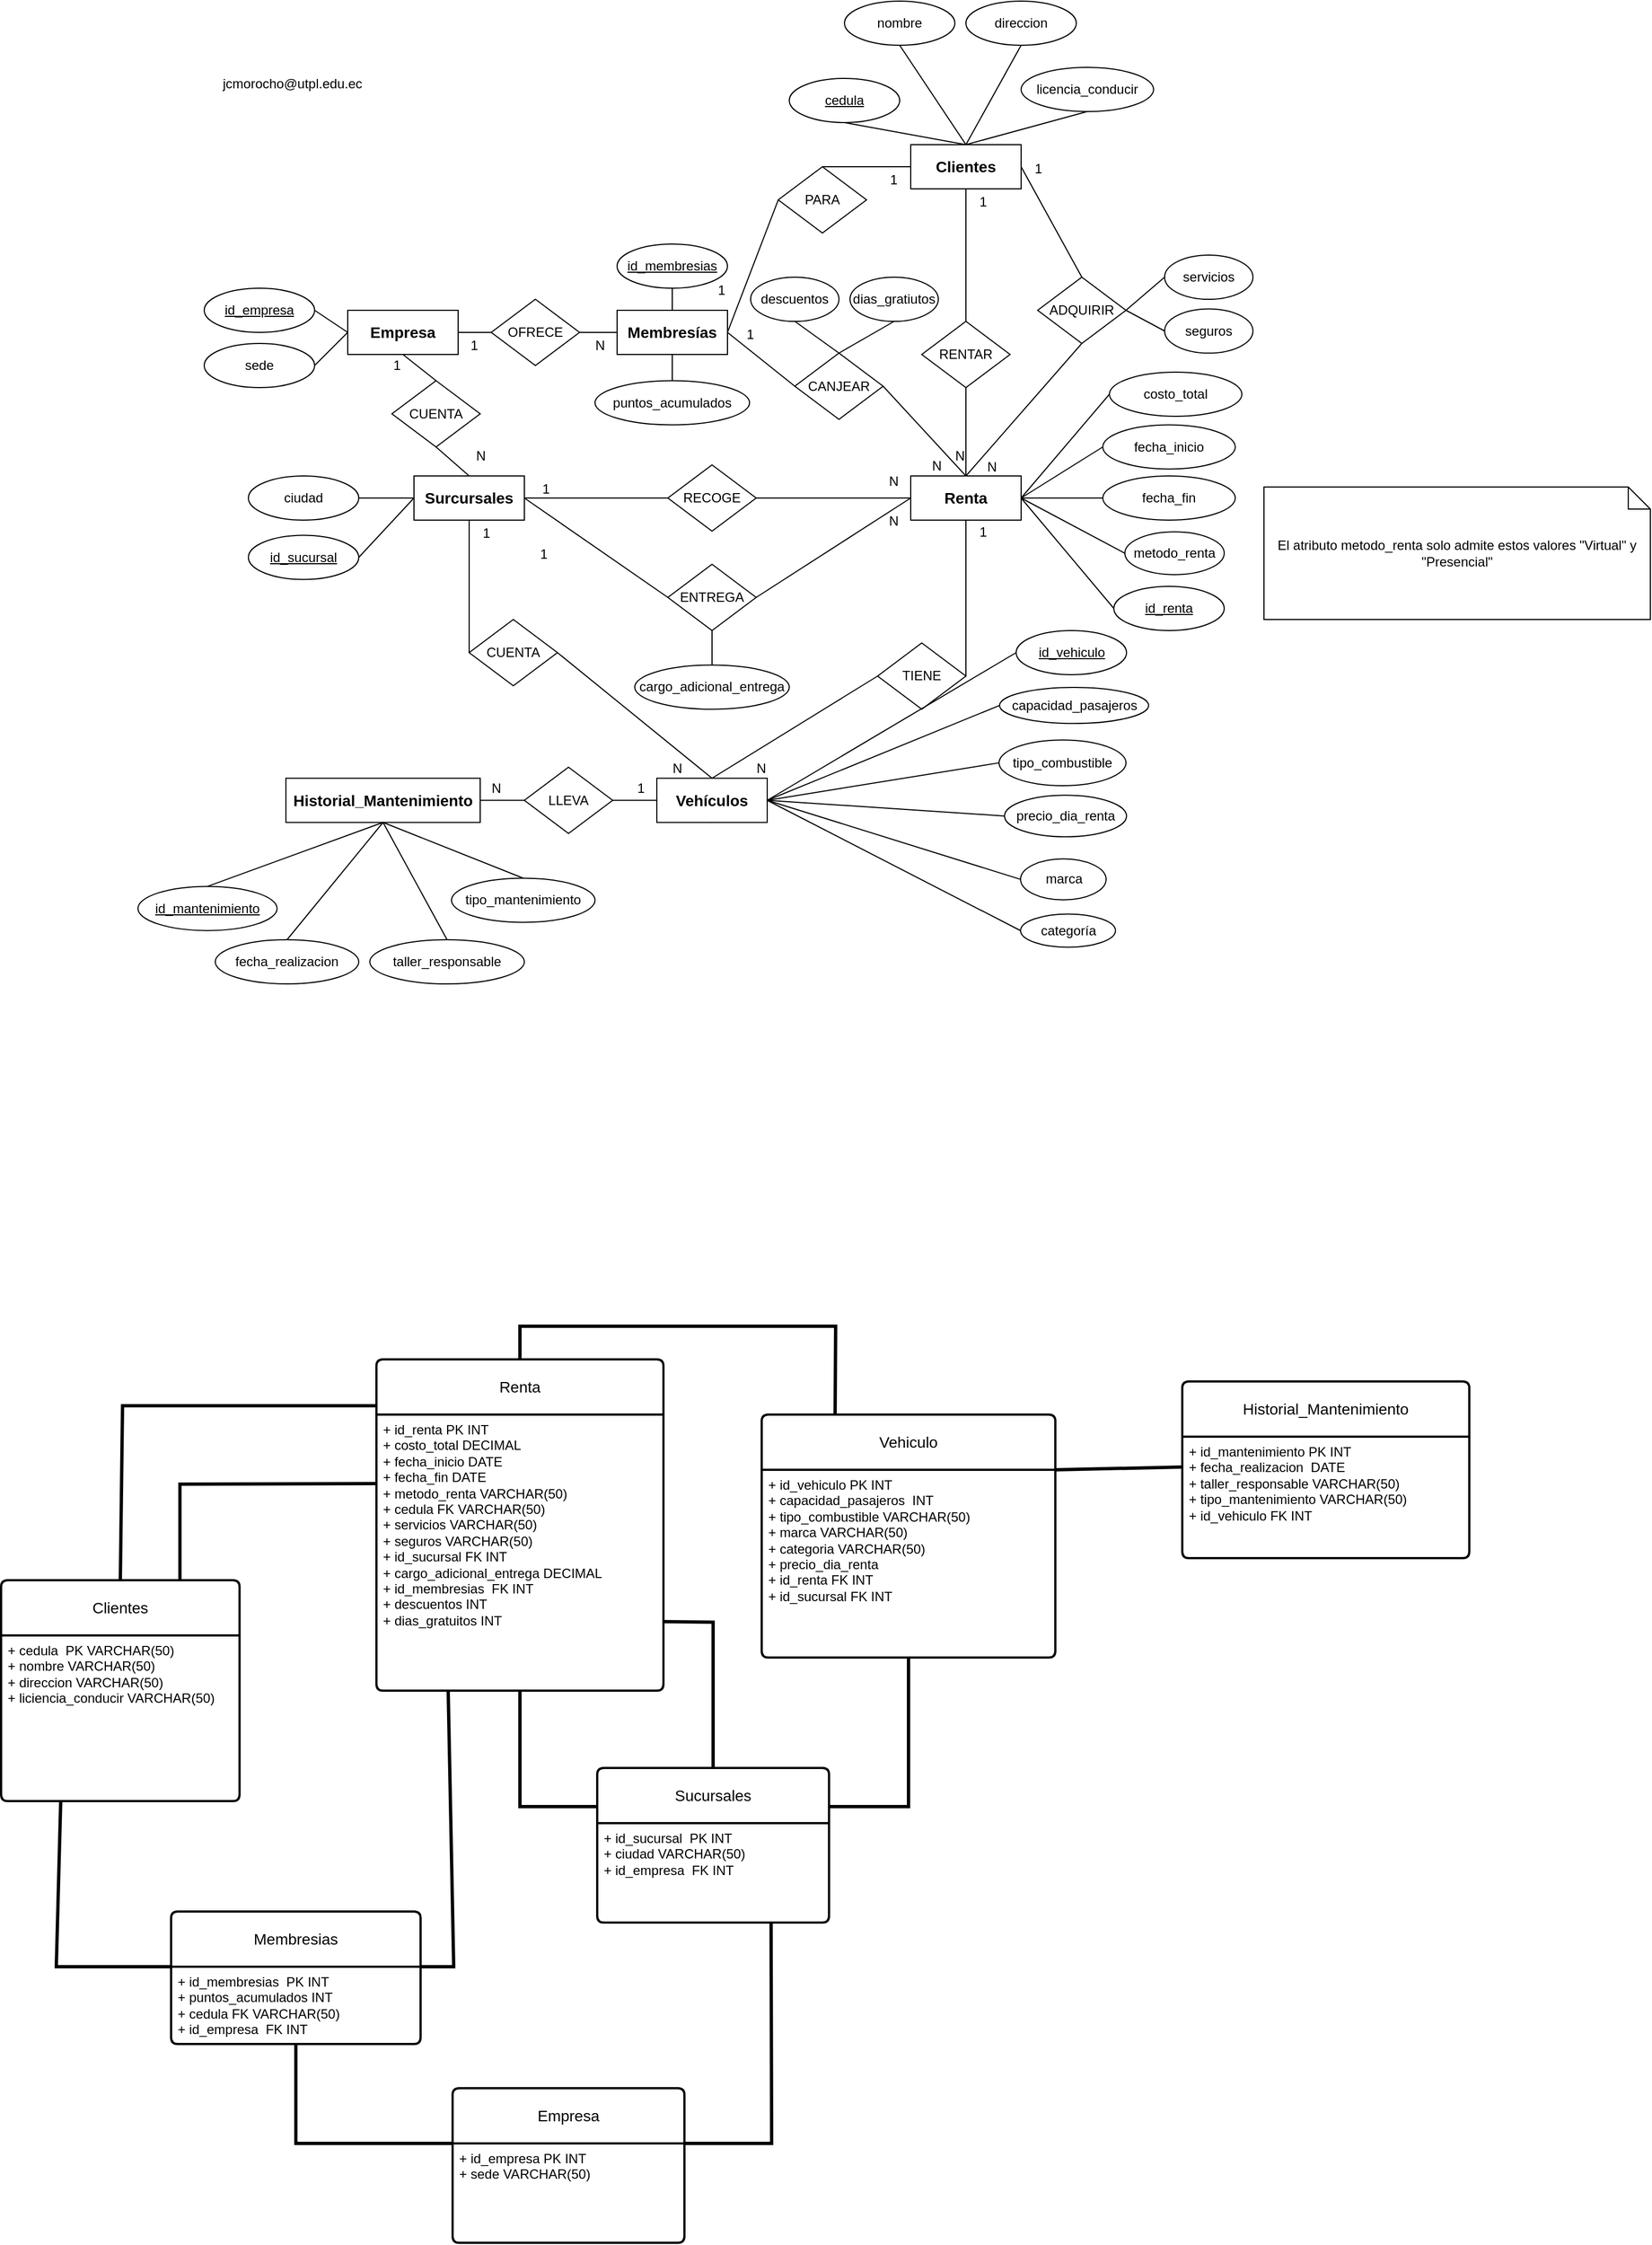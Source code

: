 <mxfile version="26.2.12">
  <diagram name="Página-1" id="6qUg1oYqnROrhwcaI_9E">
    <mxGraphModel dx="2567" dy="2106" grid="1" gridSize="10" guides="1" tooltips="1" connect="1" arrows="1" fold="1" page="1" pageScale="1" pageWidth="827" pageHeight="1169" math="0" shadow="0">
      <root>
        <mxCell id="0" />
        <mxCell id="1" parent="0" />
        <mxCell id="Achjpn-_XmZuxDq3fCtZ-28" value="CUENTA" style="shape=rhombus;perimeter=rhombusPerimeter;whiteSpace=wrap;html=1;align=center;" parent="1" vertex="1">
          <mxGeometry x="-330" y="-746.25" width="80" height="60" as="geometry" />
        </mxCell>
        <mxCell id="Achjpn-_XmZuxDq3fCtZ-31" value="" style="endArrow=none;html=1;rounded=0;exitX=0.5;exitY=1;exitDx=0;exitDy=0;entryX=0.5;entryY=0;entryDx=0;entryDy=0;" parent="1" source="Achjpn-_XmZuxDq3fCtZ-28" target="hm5V5F6ZDs41xRnVWTLm-10" edge="1">
          <mxGeometry relative="1" as="geometry">
            <mxPoint x="-40" y="-710" as="sourcePoint" />
            <mxPoint x="-203.5" y="-640" as="targetPoint" />
          </mxGeometry>
        </mxCell>
        <mxCell id="Achjpn-_XmZuxDq3fCtZ-32" value="N" style="resizable=0;html=1;whiteSpace=wrap;align=right;verticalAlign=bottom;" parent="Achjpn-_XmZuxDq3fCtZ-31" connectable="0" vertex="1">
          <mxGeometry x="1" relative="1" as="geometry">
            <mxPoint x="16" y="-10" as="offset" />
          </mxGeometry>
        </mxCell>
        <mxCell id="Achjpn-_XmZuxDq3fCtZ-124" value="" style="endArrow=none;html=1;rounded=0;exitX=1;exitY=0.5;exitDx=0;exitDy=0;entryX=0;entryY=0.5;entryDx=0;entryDy=0;" parent="1" source="hm5V5F6ZDs41xRnVWTLm-8" target="hm5V5F6ZDs41xRnVWTLm-10" edge="1">
          <mxGeometry relative="1" as="geometry">
            <mxPoint x="-360" y="-660" as="sourcePoint" />
            <mxPoint x="-303.5" y="-640" as="targetPoint" />
          </mxGeometry>
        </mxCell>
        <mxCell id="Achjpn-_XmZuxDq3fCtZ-143" value="CUENTA" style="shape=rhombus;perimeter=rhombusPerimeter;whiteSpace=wrap;html=1;align=center;" parent="1" vertex="1">
          <mxGeometry x="-260" y="-530" width="80" height="60" as="geometry" />
        </mxCell>
        <mxCell id="Achjpn-_XmZuxDq3fCtZ-146" value="" style="endArrow=none;html=1;rounded=0;entryX=0.5;entryY=1;entryDx=0;entryDy=0;exitX=0;exitY=0.5;exitDx=0;exitDy=0;" parent="1" source="Achjpn-_XmZuxDq3fCtZ-143" target="hm5V5F6ZDs41xRnVWTLm-10" edge="1">
          <mxGeometry relative="1" as="geometry">
            <mxPoint x="-220" y="-570" as="sourcePoint" />
            <mxPoint x="-253.5" y="-620" as="targetPoint" />
          </mxGeometry>
        </mxCell>
        <mxCell id="Achjpn-_XmZuxDq3fCtZ-147" value="1" style="resizable=0;html=1;whiteSpace=wrap;align=right;verticalAlign=bottom;" parent="Achjpn-_XmZuxDq3fCtZ-146" connectable="0" vertex="1">
          <mxGeometry x="1" relative="1" as="geometry">
            <mxPoint x="20" y="20" as="offset" />
          </mxGeometry>
        </mxCell>
        <mxCell id="hm5V5F6ZDs41xRnVWTLm-3" value="&lt;div style=&quot;text-align: left;&quot;&gt;direccion&lt;/div&gt;" style="ellipse;whiteSpace=wrap;html=1;align=center;" parent="1" vertex="1">
          <mxGeometry x="190" y="-1090" width="100" height="40" as="geometry" />
        </mxCell>
        <mxCell id="hm5V5F6ZDs41xRnVWTLm-4" value="&lt;font style=&quot;font-size: 14px;&quot;&gt;&lt;b&gt;Clientes&lt;/b&gt;&lt;/font&gt;" style="whiteSpace=wrap;html=1;align=center;" parent="1" vertex="1">
          <mxGeometry x="140" y="-960" width="100" height="40" as="geometry" />
        </mxCell>
        <mxCell id="hm5V5F6ZDs41xRnVWTLm-5" value="&lt;div style=&quot;text-align: left;&quot;&gt;licencia_conducir&lt;/div&gt;" style="ellipse;whiteSpace=wrap;html=1;align=center;" parent="1" vertex="1">
          <mxGeometry x="240" y="-1030" width="120" height="40" as="geometry" />
        </mxCell>
        <mxCell id="hm5V5F6ZDs41xRnVWTLm-7" value="&lt;div style=&quot;text-align: left;&quot;&gt;nombre&lt;/div&gt;" style="ellipse;whiteSpace=wrap;html=1;align=center;" parent="1" vertex="1">
          <mxGeometry x="80" y="-1090" width="100" height="40" as="geometry" />
        </mxCell>
        <mxCell id="hm5V5F6ZDs41xRnVWTLm-8" value="&lt;div style=&quot;text-align: left;&quot;&gt;ciudad&lt;/div&gt;" style="ellipse;whiteSpace=wrap;html=1;align=center;" parent="1" vertex="1">
          <mxGeometry x="-460" y="-660" width="100" height="40" as="geometry" />
        </mxCell>
        <mxCell id="hm5V5F6ZDs41xRnVWTLm-10" value="&lt;span style=&quot;font-size: 14px;&quot;&gt;&lt;b&gt;Surcursales&lt;/b&gt;&lt;/span&gt;" style="whiteSpace=wrap;html=1;align=center;" parent="1" vertex="1">
          <mxGeometry x="-310" y="-660" width="100" height="40" as="geometry" />
        </mxCell>
        <mxCell id="hm5V5F6ZDs41xRnVWTLm-11" value="" style="endArrow=none;html=1;rounded=0;entryX=0.5;entryY=0;entryDx=0;entryDy=0;exitX=0.5;exitY=1;exitDx=0;exitDy=0;" parent="1" source="hm5V5F6ZDs41xRnVWTLm-7" target="hm5V5F6ZDs41xRnVWTLm-4" edge="1">
          <mxGeometry relative="1" as="geometry">
            <mxPoint x="110" y="-928.75" as="sourcePoint" />
            <mxPoint x="180" y="-848.75" as="targetPoint" />
          </mxGeometry>
        </mxCell>
        <mxCell id="hm5V5F6ZDs41xRnVWTLm-12" value="cedula" style="ellipse;whiteSpace=wrap;html=1;align=center;fontStyle=4;" parent="1" vertex="1">
          <mxGeometry x="30" y="-1020" width="100" height="40" as="geometry" />
        </mxCell>
        <mxCell id="hm5V5F6ZDs41xRnVWTLm-13" value="" style="endArrow=none;html=1;rounded=0;entryX=0.5;entryY=0;entryDx=0;entryDy=0;exitX=0.5;exitY=1;exitDx=0;exitDy=0;" parent="1" source="hm5V5F6ZDs41xRnVWTLm-3" target="hm5V5F6ZDs41xRnVWTLm-4" edge="1">
          <mxGeometry relative="1" as="geometry">
            <mxPoint x="260" y="-900" as="sourcePoint" />
            <mxPoint x="230" y="-820" as="targetPoint" />
          </mxGeometry>
        </mxCell>
        <mxCell id="hm5V5F6ZDs41xRnVWTLm-14" value="" style="endArrow=none;html=1;rounded=0;exitX=0.5;exitY=1;exitDx=0;exitDy=0;entryX=0.5;entryY=0;entryDx=0;entryDy=0;" parent="1" source="hm5V5F6ZDs41xRnVWTLm-5" target="hm5V5F6ZDs41xRnVWTLm-4" edge="1">
          <mxGeometry relative="1" as="geometry">
            <mxPoint x="260" y="-840" as="sourcePoint" />
            <mxPoint x="220" y="-830" as="targetPoint" />
          </mxGeometry>
        </mxCell>
        <mxCell id="hm5V5F6ZDs41xRnVWTLm-15" value="" style="endArrow=none;html=1;rounded=0;exitX=0.5;exitY=1;exitDx=0;exitDy=0;entryX=0.5;entryY=0;entryDx=0;entryDy=0;" parent="1" source="hm5V5F6ZDs41xRnVWTLm-12" target="hm5V5F6ZDs41xRnVWTLm-4" edge="1">
          <mxGeometry relative="1" as="geometry">
            <mxPoint x="240" y="-910" as="sourcePoint" />
            <mxPoint x="210" y="-940" as="targetPoint" />
          </mxGeometry>
        </mxCell>
        <mxCell id="hm5V5F6ZDs41xRnVWTLm-16" value="OFRECE" style="shape=rhombus;perimeter=rhombusPerimeter;whiteSpace=wrap;html=1;align=center;" parent="1" vertex="1">
          <mxGeometry x="-240" y="-820" width="80" height="60" as="geometry" />
        </mxCell>
        <mxCell id="hm5V5F6ZDs41xRnVWTLm-24" value="&lt;span style=&quot;font-size: 14px;&quot;&gt;&lt;b&gt;Historial_Mantenimiento&lt;/b&gt;&lt;/span&gt;" style="whiteSpace=wrap;html=1;align=center;" parent="1" vertex="1">
          <mxGeometry x="-426" y="-386.25" width="176" height="40" as="geometry" />
        </mxCell>
        <mxCell id="hm5V5F6ZDs41xRnVWTLm-25" value="&lt;div style=&quot;text-align: left;&quot;&gt;fecha_realizacion&lt;/div&gt;" style="ellipse;whiteSpace=wrap;html=1;align=center;" parent="1" vertex="1">
          <mxGeometry x="-490" y="-240" width="130" height="40" as="geometry" />
        </mxCell>
        <mxCell id="hm5V5F6ZDs41xRnVWTLm-26" value="&lt;div style=&quot;text-align: left;&quot;&gt;tipo_mantenimiento&lt;/div&gt;" style="ellipse;whiteSpace=wrap;html=1;align=center;" parent="1" vertex="1">
          <mxGeometry x="-276" y="-295.75" width="130" height="40" as="geometry" />
        </mxCell>
        <mxCell id="hm5V5F6ZDs41xRnVWTLm-27" value="&lt;div style=&quot;text-align: left;&quot;&gt;taller_responsable&lt;/div&gt;" style="ellipse;whiteSpace=wrap;html=1;align=center;" parent="1" vertex="1">
          <mxGeometry x="-350" y="-240" width="140" height="40" as="geometry" />
        </mxCell>
        <mxCell id="hm5V5F6ZDs41xRnVWTLm-28" value="" style="endArrow=none;html=1;rounded=0;exitX=0.5;exitY=0;exitDx=0;exitDy=0;entryX=0.5;entryY=1;entryDx=0;entryDy=0;" parent="1" source="hm5V5F6ZDs41xRnVWTLm-27" target="hm5V5F6ZDs41xRnVWTLm-24" edge="1">
          <mxGeometry relative="1" as="geometry">
            <mxPoint x="-15.5" y="-620" as="sourcePoint" />
            <mxPoint x="38" y="-570" as="targetPoint" />
          </mxGeometry>
        </mxCell>
        <mxCell id="hm5V5F6ZDs41xRnVWTLm-29" value="" style="endArrow=none;html=1;rounded=0;exitX=0.5;exitY=0;exitDx=0;exitDy=0;entryX=0.5;entryY=1;entryDx=0;entryDy=0;" parent="1" source="hm5V5F6ZDs41xRnVWTLm-26" target="hm5V5F6ZDs41xRnVWTLm-24" edge="1">
          <mxGeometry relative="1" as="geometry">
            <mxPoint x="-262" y="-110" as="sourcePoint" />
            <mxPoint x="-322" y="-190" as="targetPoint" />
          </mxGeometry>
        </mxCell>
        <mxCell id="hm5V5F6ZDs41xRnVWTLm-30" value="" style="endArrow=none;html=1;rounded=0;exitX=0.5;exitY=0;exitDx=0;exitDy=0;entryX=0.5;entryY=1;entryDx=0;entryDy=0;" parent="1" source="hm5V5F6ZDs41xRnVWTLm-25" target="hm5V5F6ZDs41xRnVWTLm-24" edge="1">
          <mxGeometry relative="1" as="geometry">
            <mxPoint x="-342" y="-120" as="sourcePoint" />
            <mxPoint x="-322" y="-190" as="targetPoint" />
          </mxGeometry>
        </mxCell>
        <mxCell id="hm5V5F6ZDs41xRnVWTLm-32" value="&lt;span style=&quot;font-size: 14px;&quot;&gt;&lt;b&gt;Renta&lt;/b&gt;&lt;/span&gt;" style="whiteSpace=wrap;html=1;align=center;" parent="1" vertex="1">
          <mxGeometry x="140" y="-660" width="100" height="40" as="geometry" />
        </mxCell>
        <mxCell id="hm5V5F6ZDs41xRnVWTLm-33" value="LLEVA" style="shape=rhombus;perimeter=rhombusPerimeter;whiteSpace=wrap;html=1;align=center;" parent="1" vertex="1">
          <mxGeometry x="-210" y="-396.25" width="80" height="60" as="geometry" />
        </mxCell>
        <mxCell id="hm5V5F6ZDs41xRnVWTLm-34" value="" style="endArrow=none;html=1;rounded=0;exitX=1;exitY=0.5;exitDx=0;exitDy=0;entryX=0.5;entryY=0;entryDx=0;entryDy=0;" parent="1" source="Achjpn-_XmZuxDq3fCtZ-143" target="hm5V5F6ZDs41xRnVWTLm-23" edge="1">
          <mxGeometry relative="1" as="geometry">
            <mxPoint x="-176" y="-710" as="sourcePoint" />
            <mxPoint x="-193.5" y="-630" as="targetPoint" />
          </mxGeometry>
        </mxCell>
        <mxCell id="hm5V5F6ZDs41xRnVWTLm-35" value="N" style="resizable=0;html=1;whiteSpace=wrap;align=right;verticalAlign=bottom;" parent="hm5V5F6ZDs41xRnVWTLm-34" connectable="0" vertex="1">
          <mxGeometry x="1" relative="1" as="geometry">
            <mxPoint x="-26" as="offset" />
          </mxGeometry>
        </mxCell>
        <mxCell id="hm5V5F6ZDs41xRnVWTLm-36" value="&lt;div style=&quot;text-align: left;&quot;&gt;categoría&lt;/div&gt;" style="ellipse;whiteSpace=wrap;html=1;align=center;" parent="1" vertex="1">
          <mxGeometry x="239.5" y="-263.25" width="86" height="30" as="geometry" />
        </mxCell>
        <mxCell id="hm5V5F6ZDs41xRnVWTLm-37" value="" style="endArrow=none;html=1;rounded=0;exitX=0;exitY=0.5;exitDx=0;exitDy=0;entryX=1;entryY=0.5;entryDx=0;entryDy=0;" parent="1" source="hm5V5F6ZDs41xRnVWTLm-36" target="hm5V5F6ZDs41xRnVWTLm-23" edge="1">
          <mxGeometry relative="1" as="geometry">
            <mxPoint x="-350" y="-630" as="sourcePoint" />
            <mxPoint x="-260" y="-450" as="targetPoint" />
          </mxGeometry>
        </mxCell>
        <mxCell id="hm5V5F6ZDs41xRnVWTLm-38" value="&lt;div style=&quot;text-align: left;&quot;&gt;marca&lt;/div&gt;" style="ellipse;whiteSpace=wrap;html=1;align=center;" parent="1" vertex="1">
          <mxGeometry x="239.5" y="-313.25" width="77.5" height="37.12" as="geometry" />
        </mxCell>
        <mxCell id="hm5V5F6ZDs41xRnVWTLm-40" value="" style="endArrow=none;html=1;rounded=0;exitX=0;exitY=0.5;exitDx=0;exitDy=0;entryX=0.5;entryY=1;entryDx=0;entryDy=0;" parent="1" source="hm5V5F6ZDs41xRnVWTLm-23" target="hm5V5F6ZDs41xRnVWTLm-23" edge="1">
          <mxGeometry relative="1" as="geometry">
            <mxPoint x="-350" y="-520" as="sourcePoint" />
            <mxPoint x="-260" y="-450" as="targetPoint" />
          </mxGeometry>
        </mxCell>
        <mxCell id="hm5V5F6ZDs41xRnVWTLm-42" value="" style="endArrow=none;html=1;rounded=0;exitX=0;exitY=0.5;exitDx=0;exitDy=0;entryX=1;entryY=0.5;entryDx=0;entryDy=0;" parent="1" source="hm5V5F6ZDs41xRnVWTLm-43" target="hm5V5F6ZDs41xRnVWTLm-23" edge="1">
          <mxGeometry relative="1" as="geometry">
            <mxPoint x="149.5" y="-391.6" as="sourcePoint" />
            <mxPoint x="220" y="-357.62" as="targetPoint" />
          </mxGeometry>
        </mxCell>
        <mxCell id="hm5V5F6ZDs41xRnVWTLm-43" value="&lt;div style=&quot;text-align: left;&quot;&gt;capacidad_pasajeros&lt;/div&gt;" style="ellipse;whiteSpace=wrap;html=1;align=center;" parent="1" vertex="1">
          <mxGeometry x="220.5" y="-468.49" width="135" height="32.62" as="geometry" />
        </mxCell>
        <mxCell id="hm5V5F6ZDs41xRnVWTLm-45" value="&lt;div style=&quot;text-align: left;&quot;&gt;tipo_combustible&lt;/div&gt;" style="ellipse;whiteSpace=wrap;html=1;align=center;" parent="1" vertex="1">
          <mxGeometry x="220.0" y="-420.87" width="115" height="41.37" as="geometry" />
        </mxCell>
        <mxCell id="hm5V5F6ZDs41xRnVWTLm-46" value="&lt;div style=&quot;text-align: left;&quot;&gt;precio_dia_renta&lt;/div&gt;" style="ellipse;whiteSpace=wrap;html=1;align=center;" parent="1" vertex="1">
          <mxGeometry x="225" y="-370.87" width="110.5" height="37.62" as="geometry" />
        </mxCell>
        <mxCell id="hm5V5F6ZDs41xRnVWTLm-49" value="" style="endArrow=none;html=1;rounded=0;exitX=0;exitY=0.5;exitDx=0;exitDy=0;entryX=1;entryY=0.5;entryDx=0;entryDy=0;" parent="1" source="hm5V5F6ZDs41xRnVWTLm-45" target="hm5V5F6ZDs41xRnVWTLm-23" edge="1">
          <mxGeometry relative="1" as="geometry">
            <mxPoint x="199.5" y="-364.12" as="sourcePoint" />
            <mxPoint x="220" y="-357.62" as="targetPoint" />
          </mxGeometry>
        </mxCell>
        <mxCell id="hm5V5F6ZDs41xRnVWTLm-50" value="" style="endArrow=none;html=1;rounded=0;exitX=0;exitY=0.5;exitDx=0;exitDy=0;entryX=1;entryY=0.5;entryDx=0;entryDy=0;" parent="1" source="hm5V5F6ZDs41xRnVWTLm-46" target="hm5V5F6ZDs41xRnVWTLm-23" edge="1">
          <mxGeometry relative="1" as="geometry">
            <mxPoint x="199.5" y="-303.12" as="sourcePoint" />
            <mxPoint x="220" y="-357.62" as="targetPoint" />
          </mxGeometry>
        </mxCell>
        <mxCell id="hm5V5F6ZDs41xRnVWTLm-56" value="&lt;div style=&quot;text-align: left;&quot;&gt;seguros&lt;/div&gt;" style="ellipse;whiteSpace=wrap;html=1;align=center;" parent="1" vertex="1">
          <mxGeometry x="370" y="-811.25" width="80" height="40" as="geometry" />
        </mxCell>
        <mxCell id="hm5V5F6ZDs41xRnVWTLm-57" value="&lt;div style=&quot;text-align: left;&quot;&gt;servicios&lt;/div&gt;" style="ellipse;whiteSpace=wrap;html=1;align=center;" parent="1" vertex="1">
          <mxGeometry x="370" y="-860" width="80" height="40" as="geometry" />
        </mxCell>
        <mxCell id="hm5V5F6ZDs41xRnVWTLm-58" value="" style="endArrow=none;html=1;rounded=0;entryX=0;entryY=0.5;entryDx=0;entryDy=0;exitX=1;exitY=0.5;exitDx=0;exitDy=0;" parent="1" source="hm5V5F6ZDs41xRnVWTLm-33" target="hm5V5F6ZDs41xRnVWTLm-23" edge="1">
          <mxGeometry relative="1" as="geometry">
            <mxPoint x="-196" y="-351.25" as="sourcePoint" />
            <mxPoint x="-80" y="-361.25" as="targetPoint" />
          </mxGeometry>
        </mxCell>
        <mxCell id="hm5V5F6ZDs41xRnVWTLm-59" value="1" style="resizable=0;html=1;whiteSpace=wrap;align=right;verticalAlign=bottom;" parent="hm5V5F6ZDs41xRnVWTLm-58" connectable="0" vertex="1">
          <mxGeometry x="1" relative="1" as="geometry">
            <mxPoint x="-10" y="-2" as="offset" />
          </mxGeometry>
        </mxCell>
        <mxCell id="hm5V5F6ZDs41xRnVWTLm-60" value="" style="endArrow=none;html=1;rounded=0;exitX=0;exitY=0.5;exitDx=0;exitDy=0;entryX=1;entryY=0.5;entryDx=0;entryDy=0;" parent="1" source="hm5V5F6ZDs41xRnVWTLm-33" target="hm5V5F6ZDs41xRnVWTLm-24" edge="1">
          <mxGeometry relative="1" as="geometry">
            <mxPoint x="-216" y="-273" as="sourcePoint" />
            <mxPoint x="-357" y="-349" as="targetPoint" />
          </mxGeometry>
        </mxCell>
        <mxCell id="hm5V5F6ZDs41xRnVWTLm-61" value="N" style="resizable=0;html=1;whiteSpace=wrap;align=right;verticalAlign=bottom;" parent="hm5V5F6ZDs41xRnVWTLm-60" connectable="0" vertex="1">
          <mxGeometry x="1" relative="1" as="geometry">
            <mxPoint x="20" y="-2" as="offset" />
          </mxGeometry>
        </mxCell>
        <mxCell id="hm5V5F6ZDs41xRnVWTLm-62" value="&lt;div style=&quot;text-align: left;&quot;&gt;fecha_inicio&lt;/div&gt;" style="ellipse;whiteSpace=wrap;html=1;align=center;" parent="1" vertex="1">
          <mxGeometry x="314" y="-706.25" width="120" height="40" as="geometry" />
        </mxCell>
        <mxCell id="hm5V5F6ZDs41xRnVWTLm-63" value="&lt;div style=&quot;text-align: left;&quot;&gt;fecha_fin&lt;/div&gt;" style="ellipse;whiteSpace=wrap;html=1;align=center;" parent="1" vertex="1">
          <mxGeometry x="314" y="-660" width="120" height="40" as="geometry" />
        </mxCell>
        <mxCell id="hm5V5F6ZDs41xRnVWTLm-64" value="&lt;div style=&quot;text-align: left;&quot;&gt;costo_total&lt;/div&gt;" style="ellipse;whiteSpace=wrap;html=1;align=center;" parent="1" vertex="1">
          <mxGeometry x="320" y="-754" width="120" height="40" as="geometry" />
        </mxCell>
        <mxCell id="hm5V5F6ZDs41xRnVWTLm-65" value="ENTREGA" style="shape=rhombus;perimeter=rhombusPerimeter;whiteSpace=wrap;html=1;align=center;" parent="1" vertex="1">
          <mxGeometry x="-80" y="-580" width="80" height="60" as="geometry" />
        </mxCell>
        <mxCell id="hm5V5F6ZDs41xRnVWTLm-66" value="&lt;div style=&quot;text-align: left;&quot;&gt;metodo_renta&lt;/div&gt;" style="ellipse;whiteSpace=wrap;html=1;align=center;" parent="1" vertex="1">
          <mxGeometry x="334" y="-609.37" width="90" height="38.75" as="geometry" />
        </mxCell>
        <mxCell id="hm5V5F6ZDs41xRnVWTLm-69" value="" style="endArrow=none;html=1;rounded=0;exitX=0;exitY=0.5;exitDx=0;exitDy=0;entryX=1;entryY=0.5;entryDx=0;entryDy=0;" parent="1" source="hm5V5F6ZDs41xRnVWTLm-66" target="hm5V5F6ZDs41xRnVWTLm-32" edge="1">
          <mxGeometry relative="1" as="geometry">
            <mxPoint x="410" y="-803.25" as="sourcePoint" />
            <mxPoint x="390" y="-903.25" as="targetPoint" />
          </mxGeometry>
        </mxCell>
        <mxCell id="hm5V5F6ZDs41xRnVWTLm-72" value="" style="endArrow=none;html=1;rounded=0;exitX=0;exitY=0.5;exitDx=0;exitDy=0;entryX=1;entryY=0.5;entryDx=0;entryDy=0;" parent="1" source="hm5V5F6ZDs41xRnVWTLm-62" target="hm5V5F6ZDs41xRnVWTLm-32" edge="1">
          <mxGeometry relative="1" as="geometry">
            <mxPoint x="270" y="-713.25" as="sourcePoint" />
            <mxPoint x="230" y="-666.25" as="targetPoint" />
          </mxGeometry>
        </mxCell>
        <mxCell id="hm5V5F6ZDs41xRnVWTLm-73" value="" style="endArrow=none;html=1;rounded=0;exitX=0;exitY=0.5;exitDx=0;exitDy=0;entryX=1;entryY=0.5;entryDx=0;entryDy=0;" parent="1" source="hm5V5F6ZDs41xRnVWTLm-63" target="hm5V5F6ZDs41xRnVWTLm-32" edge="1">
          <mxGeometry relative="1" as="geometry">
            <mxPoint x="260" y="-656.25" as="sourcePoint" />
            <mxPoint x="230" y="-666.25" as="targetPoint" />
          </mxGeometry>
        </mxCell>
        <mxCell id="hm5V5F6ZDs41xRnVWTLm-74" value="" style="endArrow=none;html=1;rounded=0;exitX=0;exitY=0.5;exitDx=0;exitDy=0;entryX=1;entryY=0.5;entryDx=0;entryDy=0;" parent="1" source="hm5V5F6ZDs41xRnVWTLm-64" target="hm5V5F6ZDs41xRnVWTLm-32" edge="1">
          <mxGeometry relative="1" as="geometry">
            <mxPoint x="260" y="-606.25" as="sourcePoint" />
            <mxPoint x="230" y="-666.25" as="targetPoint" />
          </mxGeometry>
        </mxCell>
        <mxCell id="hm5V5F6ZDs41xRnVWTLm-75" value="ADQUIRIR" style="shape=rhombus;perimeter=rhombusPerimeter;whiteSpace=wrap;html=1;align=center;" parent="1" vertex="1">
          <mxGeometry x="255" y="-840" width="80" height="60" as="geometry" />
        </mxCell>
        <mxCell id="hm5V5F6ZDs41xRnVWTLm-77" value="" style="endArrow=none;html=1;rounded=0;exitX=1;exitY=0.5;exitDx=0;exitDy=0;entryX=0;entryY=0.5;entryDx=0;entryDy=0;" parent="1" source="hm5V5F6ZDs41xRnVWTLm-75" target="hm5V5F6ZDs41xRnVWTLm-57" edge="1">
          <mxGeometry relative="1" as="geometry">
            <mxPoint x="485" y="-732.25" as="sourcePoint" />
            <mxPoint x="455" y="-704.25" as="targetPoint" />
          </mxGeometry>
        </mxCell>
        <mxCell id="hm5V5F6ZDs41xRnVWTLm-78" value="" style="endArrow=none;html=1;rounded=0;exitX=1;exitY=0.5;exitDx=0;exitDy=0;entryX=0;entryY=0.5;entryDx=0;entryDy=0;" parent="1" source="hm5V5F6ZDs41xRnVWTLm-75" target="hm5V5F6ZDs41xRnVWTLm-56" edge="1">
          <mxGeometry relative="1" as="geometry">
            <mxPoint x="255" y="-781.25" as="sourcePoint" />
            <mxPoint x="235" y="-800.25" as="targetPoint" />
          </mxGeometry>
        </mxCell>
        <mxCell id="hm5V5F6ZDs41xRnVWTLm-79" value="&lt;span style=&quot;font-size: 14px;&quot;&gt;&lt;b&gt;Empresa&lt;/b&gt;&lt;/span&gt;" style="whiteSpace=wrap;html=1;align=center;" parent="1" vertex="1">
          <mxGeometry x="-370" y="-810" width="100" height="40" as="geometry" />
        </mxCell>
        <mxCell id="hm5V5F6ZDs41xRnVWTLm-80" value="" style="endArrow=none;html=1;rounded=0;entryX=0.5;entryY=1;entryDx=0;entryDy=0;exitX=0.5;exitY=0;exitDx=0;exitDy=0;" parent="1" source="Achjpn-_XmZuxDq3fCtZ-28" target="hm5V5F6ZDs41xRnVWTLm-79" edge="1">
          <mxGeometry relative="1" as="geometry">
            <mxPoint x="-250" y="-579" as="sourcePoint" />
            <mxPoint x="-250" y="-610" as="targetPoint" />
          </mxGeometry>
        </mxCell>
        <mxCell id="hm5V5F6ZDs41xRnVWTLm-81" value="1" style="resizable=0;html=1;whiteSpace=wrap;align=right;verticalAlign=bottom;" parent="hm5V5F6ZDs41xRnVWTLm-80" connectable="0" vertex="1">
          <mxGeometry x="1" relative="1" as="geometry">
            <mxPoint y="19" as="offset" />
          </mxGeometry>
        </mxCell>
        <mxCell id="hm5V5F6ZDs41xRnVWTLm-82" value="jcmorocho@utpl.edu.ec" style="text;html=1;align=center;verticalAlign=middle;whiteSpace=wrap;rounded=0;" parent="1" vertex="1">
          <mxGeometry x="-450" y="-1030" width="60" height="30" as="geometry" />
        </mxCell>
        <mxCell id="b1G_TNFfmNyXQnpkvFNb-2" value="&lt;div style=&quot;text-align: left;&quot;&gt;sede&lt;/div&gt;" style="ellipse;whiteSpace=wrap;html=1;align=center;" parent="1" vertex="1">
          <mxGeometry x="-500" y="-780" width="100" height="40" as="geometry" />
        </mxCell>
        <mxCell id="b1G_TNFfmNyXQnpkvFNb-5" value="" style="endArrow=none;html=1;rounded=0;exitX=1;exitY=0.5;exitDx=0;exitDy=0;entryX=0;entryY=0.5;entryDx=0;entryDy=0;" parent="1" source="b1G_TNFfmNyXQnpkvFNb-2" target="hm5V5F6ZDs41xRnVWTLm-79" edge="1">
          <mxGeometry relative="1" as="geometry">
            <mxPoint x="190" y="-730" as="sourcePoint" />
            <mxPoint x="170" y="-670" as="targetPoint" />
          </mxGeometry>
        </mxCell>
        <mxCell id="b1G_TNFfmNyXQnpkvFNb-8" value="RECOGE" style="shape=rhombus;perimeter=rhombusPerimeter;whiteSpace=wrap;html=1;align=center;" parent="1" vertex="1">
          <mxGeometry x="-80" y="-670" width="80" height="60" as="geometry" />
        </mxCell>
        <mxCell id="b1G_TNFfmNyXQnpkvFNb-10" value="" style="endArrow=none;html=1;rounded=0;entryX=0;entryY=0.5;entryDx=0;entryDy=0;exitX=1;exitY=0.5;exitDx=0;exitDy=0;" parent="1" source="b1G_TNFfmNyXQnpkvFNb-8" target="hm5V5F6ZDs41xRnVWTLm-32" edge="1">
          <mxGeometry relative="1" as="geometry">
            <mxPoint x="-250" y="-710" as="sourcePoint" />
            <mxPoint x="-250" y="-650" as="targetPoint" />
          </mxGeometry>
        </mxCell>
        <mxCell id="b1G_TNFfmNyXQnpkvFNb-11" value="N" style="resizable=0;html=1;whiteSpace=wrap;align=right;verticalAlign=bottom;" parent="b1G_TNFfmNyXQnpkvFNb-10" connectable="0" vertex="1">
          <mxGeometry x="1" relative="1" as="geometry">
            <mxPoint x="-10" y="-7" as="offset" />
          </mxGeometry>
        </mxCell>
        <mxCell id="b1G_TNFfmNyXQnpkvFNb-12" value="" style="endArrow=none;html=1;rounded=0;entryX=0;entryY=0.5;entryDx=0;entryDy=0;exitX=1;exitY=0.5;exitDx=0;exitDy=0;" parent="1" source="hm5V5F6ZDs41xRnVWTLm-65" target="hm5V5F6ZDs41xRnVWTLm-32" edge="1">
          <mxGeometry relative="1" as="geometry">
            <mxPoint x="-60" y="-633" as="sourcePoint" />
            <mxPoint x="140" y="-628.75" as="targetPoint" />
          </mxGeometry>
        </mxCell>
        <mxCell id="b1G_TNFfmNyXQnpkvFNb-13" value="N" style="resizable=0;html=1;whiteSpace=wrap;align=right;verticalAlign=bottom;" parent="b1G_TNFfmNyXQnpkvFNb-12" connectable="0" vertex="1">
          <mxGeometry x="1" relative="1" as="geometry">
            <mxPoint x="-10" y="30" as="offset" />
          </mxGeometry>
        </mxCell>
        <mxCell id="b1G_TNFfmNyXQnpkvFNb-14" value="" style="endArrow=none;html=1;rounded=0;entryX=0;entryY=0.5;entryDx=0;entryDy=0;exitX=1;exitY=0.5;exitDx=0;exitDy=0;" parent="1" source="hm5V5F6ZDs41xRnVWTLm-10" target="hm5V5F6ZDs41xRnVWTLm-65" edge="1">
          <mxGeometry relative="1" as="geometry">
            <mxPoint x="-210" y="-740" as="sourcePoint" />
            <mxPoint x="-210" y="-790" as="targetPoint" />
          </mxGeometry>
        </mxCell>
        <mxCell id="b1G_TNFfmNyXQnpkvFNb-15" value="1" style="resizable=0;html=1;whiteSpace=wrap;align=right;verticalAlign=bottom;" parent="b1G_TNFfmNyXQnpkvFNb-14" connectable="0" vertex="1">
          <mxGeometry x="1" relative="1" as="geometry">
            <mxPoint x="-107" y="-30" as="offset" />
          </mxGeometry>
        </mxCell>
        <mxCell id="b1G_TNFfmNyXQnpkvFNb-16" value="" style="endArrow=none;html=1;rounded=0;entryX=0;entryY=0.5;entryDx=0;entryDy=0;exitX=1;exitY=0.5;exitDx=0;exitDy=0;" parent="1" source="hm5V5F6ZDs41xRnVWTLm-10" target="b1G_TNFfmNyXQnpkvFNb-8" edge="1">
          <mxGeometry relative="1" as="geometry">
            <mxPoint x="-200" y="-630" as="sourcePoint" />
            <mxPoint x="-90" y="-649" as="targetPoint" />
          </mxGeometry>
        </mxCell>
        <mxCell id="b1G_TNFfmNyXQnpkvFNb-17" value="1" style="resizable=0;html=1;whiteSpace=wrap;align=right;verticalAlign=bottom;" parent="b1G_TNFfmNyXQnpkvFNb-16" connectable="0" vertex="1">
          <mxGeometry x="1" relative="1" as="geometry">
            <mxPoint x="-106" as="offset" />
          </mxGeometry>
        </mxCell>
        <mxCell id="b1G_TNFfmNyXQnpkvFNb-18" value="&lt;div style=&quot;text-align: left;&quot;&gt;cargo_adicional_entrega&lt;/div&gt;" style="ellipse;whiteSpace=wrap;html=1;align=center;" parent="1" vertex="1">
          <mxGeometry x="-110" y="-488.75" width="140" height="40" as="geometry" />
        </mxCell>
        <mxCell id="b1G_TNFfmNyXQnpkvFNb-19" value="" style="endArrow=none;html=1;rounded=0;exitX=0.5;exitY=1;exitDx=0;exitDy=0;entryX=0.5;entryY=0;entryDx=0;entryDy=0;" parent="1" source="hm5V5F6ZDs41xRnVWTLm-65" target="b1G_TNFfmNyXQnpkvFNb-18" edge="1">
          <mxGeometry relative="1" as="geometry">
            <mxPoint x="160" y="-709" as="sourcePoint" />
            <mxPoint x="-90" y="-530" as="targetPoint" />
          </mxGeometry>
        </mxCell>
        <mxCell id="b1G_TNFfmNyXQnpkvFNb-20" value="&lt;span style=&quot;font-size: 14px;&quot;&gt;&lt;b&gt;Membresías&lt;/b&gt;&lt;/span&gt;" style="whiteSpace=wrap;html=1;align=center;" parent="1" vertex="1">
          <mxGeometry x="-126" y="-810" width="100" height="40" as="geometry" />
        </mxCell>
        <mxCell id="b1G_TNFfmNyXQnpkvFNb-27" value="" style="endArrow=none;html=1;rounded=0;entryX=0;entryY=0.5;entryDx=0;entryDy=0;exitX=1;exitY=0.5;exitDx=0;exitDy=0;" parent="1" source="hm5V5F6ZDs41xRnVWTLm-16" target="b1G_TNFfmNyXQnpkvFNb-20" edge="1">
          <mxGeometry relative="1" as="geometry">
            <mxPoint x="10" y="-666" as="sourcePoint" />
            <mxPoint x="150" y="-623" as="targetPoint" />
          </mxGeometry>
        </mxCell>
        <mxCell id="b1G_TNFfmNyXQnpkvFNb-28" value="N" style="resizable=0;html=1;whiteSpace=wrap;align=right;verticalAlign=bottom;" parent="b1G_TNFfmNyXQnpkvFNb-27" connectable="0" vertex="1">
          <mxGeometry x="1" relative="1" as="geometry">
            <mxPoint x="-10" y="20" as="offset" />
          </mxGeometry>
        </mxCell>
        <mxCell id="b1G_TNFfmNyXQnpkvFNb-30" value="PARA" style="shape=rhombus;perimeter=rhombusPerimeter;whiteSpace=wrap;html=1;align=center;" parent="1" vertex="1">
          <mxGeometry x="20" y="-940" width="80" height="60" as="geometry" />
        </mxCell>
        <mxCell id="b1G_TNFfmNyXQnpkvFNb-31" value="CANJEAR" style="shape=rhombus;perimeter=rhombusPerimeter;whiteSpace=wrap;html=1;align=center;" parent="1" vertex="1">
          <mxGeometry x="35" y="-771.25" width="80" height="60" as="geometry" />
        </mxCell>
        <mxCell id="b1G_TNFfmNyXQnpkvFNb-34" value="&lt;div style=&quot;text-align: left;&quot;&gt;puntos_acumulados&lt;/div&gt;" style="ellipse;whiteSpace=wrap;html=1;align=center;" parent="1" vertex="1">
          <mxGeometry x="-146" y="-746.25" width="140" height="40" as="geometry" />
        </mxCell>
        <mxCell id="b1G_TNFfmNyXQnpkvFNb-35" value="" style="endArrow=none;html=1;rounded=0;entryX=0;entryY=0.5;entryDx=0;entryDy=0;exitX=1;exitY=0.5;exitDx=0;exitDy=0;" parent="1" source="hm5V5F6ZDs41xRnVWTLm-79" target="hm5V5F6ZDs41xRnVWTLm-16" edge="1">
          <mxGeometry relative="1" as="geometry">
            <mxPoint x="-260" y="-780" as="sourcePoint" />
            <mxPoint x="-216" y="-780" as="targetPoint" />
          </mxGeometry>
        </mxCell>
        <mxCell id="b1G_TNFfmNyXQnpkvFNb-36" value="1" style="resizable=0;html=1;whiteSpace=wrap;align=right;verticalAlign=bottom;" parent="b1G_TNFfmNyXQnpkvFNb-35" connectable="0" vertex="1">
          <mxGeometry x="1" relative="1" as="geometry">
            <mxPoint x="-11" y="20" as="offset" />
          </mxGeometry>
        </mxCell>
        <mxCell id="b1G_TNFfmNyXQnpkvFNb-37" value="" style="endArrow=none;html=1;rounded=0;entryX=0;entryY=0.5;entryDx=0;entryDy=0;exitX=1;exitY=0.5;exitDx=0;exitDy=0;" parent="1" source="b1G_TNFfmNyXQnpkvFNb-20" target="b1G_TNFfmNyXQnpkvFNb-30" edge="1">
          <mxGeometry relative="1" as="geometry">
            <mxPoint x="-250" y="-770" as="sourcePoint" />
            <mxPoint x="-206" y="-770" as="targetPoint" />
          </mxGeometry>
        </mxCell>
        <mxCell id="b1G_TNFfmNyXQnpkvFNb-38" value="1" style="resizable=0;html=1;whiteSpace=wrap;align=right;verticalAlign=bottom;" parent="b1G_TNFfmNyXQnpkvFNb-37" connectable="0" vertex="1">
          <mxGeometry x="1" relative="1" as="geometry">
            <mxPoint x="-46" y="90" as="offset" />
          </mxGeometry>
        </mxCell>
        <mxCell id="b1G_TNFfmNyXQnpkvFNb-41" value="&lt;div style=&quot;text-align: left;&quot;&gt;dias_gratiutos&lt;/div&gt;" style="ellipse;whiteSpace=wrap;html=1;align=center;" parent="1" vertex="1">
          <mxGeometry x="85" y="-840" width="80" height="40" as="geometry" />
        </mxCell>
        <mxCell id="b1G_TNFfmNyXQnpkvFNb-42" value="&lt;div style=&quot;text-align: left;&quot;&gt;descuentos&lt;/div&gt;" style="ellipse;whiteSpace=wrap;html=1;align=center;" parent="1" vertex="1">
          <mxGeometry x="-5" y="-840" width="80" height="40" as="geometry" />
        </mxCell>
        <mxCell id="b1G_TNFfmNyXQnpkvFNb-43" value="" style="endArrow=none;html=1;rounded=0;exitX=0.5;exitY=0;exitDx=0;exitDy=0;entryX=0.5;entryY=1;entryDx=0;entryDy=0;" parent="1" source="b1G_TNFfmNyXQnpkvFNb-31" target="b1G_TNFfmNyXQnpkvFNb-42" edge="1">
          <mxGeometry relative="1" as="geometry">
            <mxPoint x="165" y="-760.25" as="sourcePoint" />
            <mxPoint x="365" y="-654.25" as="targetPoint" />
          </mxGeometry>
        </mxCell>
        <mxCell id="b1G_TNFfmNyXQnpkvFNb-44" value="" style="endArrow=none;html=1;rounded=0;exitX=0.5;exitY=0;exitDx=0;exitDy=0;entryX=0.5;entryY=1;entryDx=0;entryDy=0;" parent="1" source="b1G_TNFfmNyXQnpkvFNb-31" target="b1G_TNFfmNyXQnpkvFNb-41" edge="1">
          <mxGeometry relative="1" as="geometry">
            <mxPoint x="165" y="-760.25" as="sourcePoint" />
            <mxPoint x="145" y="-750.25" as="targetPoint" />
          </mxGeometry>
        </mxCell>
        <mxCell id="b1G_TNFfmNyXQnpkvFNb-45" value="" style="endArrow=none;html=1;rounded=0;exitX=0.5;exitY=0;exitDx=0;exitDy=0;entryX=0.5;entryY=1;entryDx=0;entryDy=0;" parent="1" source="b1G_TNFfmNyXQnpkvFNb-34" target="b1G_TNFfmNyXQnpkvFNb-20" edge="1">
          <mxGeometry relative="1" as="geometry">
            <mxPoint x="210" y="-710.25" as="sourcePoint" />
            <mxPoint x="180" y="-731" as="targetPoint" />
          </mxGeometry>
        </mxCell>
        <mxCell id="b1G_TNFfmNyXQnpkvFNb-46" value="" style="endArrow=none;html=1;rounded=0;exitX=0.5;exitY=0;exitDx=0;exitDy=0;entryX=0;entryY=0.5;entryDx=0;entryDy=0;" parent="1" source="b1G_TNFfmNyXQnpkvFNb-30" target="hm5V5F6ZDs41xRnVWTLm-4" edge="1">
          <mxGeometry relative="1" as="geometry">
            <mxPoint x="-16" y="-780" as="sourcePoint" />
            <mxPoint x="130" y="-940" as="targetPoint" />
          </mxGeometry>
        </mxCell>
        <mxCell id="b1G_TNFfmNyXQnpkvFNb-47" value="1" style="resizable=0;html=1;whiteSpace=wrap;align=right;verticalAlign=bottom;" parent="b1G_TNFfmNyXQnpkvFNb-46" connectable="0" vertex="1">
          <mxGeometry x="1" relative="1" as="geometry">
            <mxPoint x="-11" y="20" as="offset" />
          </mxGeometry>
        </mxCell>
        <mxCell id="b1G_TNFfmNyXQnpkvFNb-50" value="" style="endArrow=none;html=1;rounded=0;entryX=0;entryY=0.5;entryDx=0;entryDy=0;exitX=1;exitY=0.5;exitDx=0;exitDy=0;" parent="1" source="b1G_TNFfmNyXQnpkvFNb-20" target="b1G_TNFfmNyXQnpkvFNb-31" edge="1">
          <mxGeometry relative="1" as="geometry">
            <mxPoint x="-260" y="-780" as="sourcePoint" />
            <mxPoint x="-230" y="-780" as="targetPoint" />
          </mxGeometry>
        </mxCell>
        <mxCell id="b1G_TNFfmNyXQnpkvFNb-51" value="1" style="resizable=0;html=1;whiteSpace=wrap;align=right;verticalAlign=bottom;" parent="b1G_TNFfmNyXQnpkvFNb-50" connectable="0" vertex="1">
          <mxGeometry x="1" relative="1" as="geometry">
            <mxPoint x="-35" y="-38" as="offset" />
          </mxGeometry>
        </mxCell>
        <mxCell id="b1G_TNFfmNyXQnpkvFNb-52" value="" style="endArrow=none;html=1;rounded=0;exitX=1;exitY=0.5;exitDx=0;exitDy=0;" parent="1" source="b1G_TNFfmNyXQnpkvFNb-31" edge="1">
          <mxGeometry relative="1" as="geometry">
            <mxPoint x="120" y="-741" as="sourcePoint" />
            <mxPoint x="190" y="-660" as="targetPoint" />
          </mxGeometry>
        </mxCell>
        <mxCell id="b1G_TNFfmNyXQnpkvFNb-53" value="N" style="resizable=0;html=1;whiteSpace=wrap;align=right;verticalAlign=bottom;" parent="b1G_TNFfmNyXQnpkvFNb-52" connectable="0" vertex="1">
          <mxGeometry x="1" relative="1" as="geometry">
            <mxPoint x="-20" as="offset" />
          </mxGeometry>
        </mxCell>
        <mxCell id="b1G_TNFfmNyXQnpkvFNb-56" value="" style="endArrow=none;html=1;rounded=0;exitX=0.5;exitY=1;exitDx=0;exitDy=0;entryX=0.5;entryY=0;entryDx=0;entryDy=0;" parent="1" source="hm5V5F6ZDs41xRnVWTLm-75" target="hm5V5F6ZDs41xRnVWTLm-32" edge="1">
          <mxGeometry relative="1" as="geometry">
            <mxPoint x="125" y="-731" as="sourcePoint" />
            <mxPoint x="200" y="-650" as="targetPoint" />
          </mxGeometry>
        </mxCell>
        <mxCell id="b1G_TNFfmNyXQnpkvFNb-57" value="N" style="resizable=0;html=1;whiteSpace=wrap;align=right;verticalAlign=bottom;" parent="b1G_TNFfmNyXQnpkvFNb-56" connectable="0" vertex="1">
          <mxGeometry x="1" relative="1" as="geometry">
            <mxPoint x="30" as="offset" />
          </mxGeometry>
        </mxCell>
        <mxCell id="b1G_TNFfmNyXQnpkvFNb-58" value="" style="endArrow=none;html=1;rounded=0;exitX=0.5;exitY=0;exitDx=0;exitDy=0;entryX=1;entryY=0.5;entryDx=0;entryDy=0;" parent="1" source="hm5V5F6ZDs41xRnVWTLm-75" target="hm5V5F6ZDs41xRnVWTLm-4" edge="1">
          <mxGeometry relative="1" as="geometry">
            <mxPoint x="70" y="-930" as="sourcePoint" />
            <mxPoint x="150" y="-930" as="targetPoint" />
          </mxGeometry>
        </mxCell>
        <mxCell id="b1G_TNFfmNyXQnpkvFNb-59" value="1" style="resizable=0;html=1;whiteSpace=wrap;align=right;verticalAlign=bottom;" parent="b1G_TNFfmNyXQnpkvFNb-58" connectable="0" vertex="1">
          <mxGeometry x="1" relative="1" as="geometry">
            <mxPoint x="20" y="10" as="offset" />
          </mxGeometry>
        </mxCell>
        <mxCell id="b1G_TNFfmNyXQnpkvFNb-60" value="RENTAR" style="shape=rhombus;perimeter=rhombusPerimeter;whiteSpace=wrap;html=1;align=center;" parent="1" vertex="1">
          <mxGeometry x="150" y="-800" width="80" height="60" as="geometry" />
        </mxCell>
        <mxCell id="b1G_TNFfmNyXQnpkvFNb-61" value="" style="endArrow=none;html=1;rounded=0;exitX=0.5;exitY=0;exitDx=0;exitDy=0;entryX=0.5;entryY=1;entryDx=0;entryDy=0;" parent="1" source="b1G_TNFfmNyXQnpkvFNb-60" target="hm5V5F6ZDs41xRnVWTLm-4" edge="1">
          <mxGeometry relative="1" as="geometry">
            <mxPoint x="305" y="-830" as="sourcePoint" />
            <mxPoint x="250" y="-930" as="targetPoint" />
          </mxGeometry>
        </mxCell>
        <mxCell id="b1G_TNFfmNyXQnpkvFNb-62" value="1" style="resizable=0;html=1;whiteSpace=wrap;align=right;verticalAlign=bottom;" parent="b1G_TNFfmNyXQnpkvFNb-61" connectable="0" vertex="1">
          <mxGeometry x="1" relative="1" as="geometry">
            <mxPoint x="20" y="20" as="offset" />
          </mxGeometry>
        </mxCell>
        <mxCell id="b1G_TNFfmNyXQnpkvFNb-63" value="" style="endArrow=none;html=1;rounded=0;exitX=0.5;exitY=1;exitDx=0;exitDy=0;entryX=0.5;entryY=0;entryDx=0;entryDy=0;" parent="1" source="b1G_TNFfmNyXQnpkvFNb-60" target="hm5V5F6ZDs41xRnVWTLm-32" edge="1">
          <mxGeometry relative="1" as="geometry">
            <mxPoint x="305" y="-770" as="sourcePoint" />
            <mxPoint x="200" y="-650" as="targetPoint" />
          </mxGeometry>
        </mxCell>
        <mxCell id="b1G_TNFfmNyXQnpkvFNb-64" value="N" style="resizable=0;html=1;whiteSpace=wrap;align=right;verticalAlign=bottom;" parent="b1G_TNFfmNyXQnpkvFNb-63" connectable="0" vertex="1">
          <mxGeometry x="1" relative="1" as="geometry">
            <mxPoint y="-10" as="offset" />
          </mxGeometry>
        </mxCell>
        <mxCell id="hm5V5F6ZDs41xRnVWTLm-23" value="&lt;span style=&quot;font-size: 14px;&quot;&gt;&lt;b&gt;&amp;nbsp;Vehículos&amp;nbsp;&lt;/b&gt;&lt;/span&gt;" style="whiteSpace=wrap;html=1;align=center;" parent="1" vertex="1">
          <mxGeometry x="-90" y="-386.25" width="100" height="40" as="geometry" />
        </mxCell>
        <mxCell id="b1G_TNFfmNyXQnpkvFNb-66" value="" style="endArrow=none;html=1;rounded=0;exitX=0;exitY=0.5;exitDx=0;exitDy=0;entryX=1;entryY=0.5;entryDx=0;entryDy=0;" parent="1" source="hm5V5F6ZDs41xRnVWTLm-38" target="hm5V5F6ZDs41xRnVWTLm-23" edge="1">
          <mxGeometry relative="1" as="geometry">
            <mxPoint x="309" y="-299" as="sourcePoint" />
            <mxPoint x="20" y="-356" as="targetPoint" />
          </mxGeometry>
        </mxCell>
        <mxCell id="b1G_TNFfmNyXQnpkvFNb-67" value="TIENE" style="shape=rhombus;perimeter=rhombusPerimeter;whiteSpace=wrap;html=1;align=center;" parent="1" vertex="1">
          <mxGeometry x="110" y="-508.75" width="80" height="60" as="geometry" />
        </mxCell>
        <mxCell id="b1G_TNFfmNyXQnpkvFNb-68" value="" style="endArrow=none;html=1;rounded=0;exitX=0;exitY=0.5;exitDx=0;exitDy=0;entryX=0.5;entryY=0;entryDx=0;entryDy=0;" parent="1" source="b1G_TNFfmNyXQnpkvFNb-67" target="hm5V5F6ZDs41xRnVWTLm-23" edge="1">
          <mxGeometry relative="1" as="geometry">
            <mxPoint x="-170" y="-490" as="sourcePoint" />
            <mxPoint x="-30" y="-376" as="targetPoint" />
          </mxGeometry>
        </mxCell>
        <mxCell id="b1G_TNFfmNyXQnpkvFNb-69" value="N" style="resizable=0;html=1;whiteSpace=wrap;align=right;verticalAlign=bottom;" parent="b1G_TNFfmNyXQnpkvFNb-68" connectable="0" vertex="1">
          <mxGeometry x="1" relative="1" as="geometry">
            <mxPoint x="50" as="offset" />
          </mxGeometry>
        </mxCell>
        <mxCell id="b1G_TNFfmNyXQnpkvFNb-70" value="" style="endArrow=none;html=1;rounded=0;entryX=0.5;entryY=1;entryDx=0;entryDy=0;exitX=1;exitY=0.5;exitDx=0;exitDy=0;" parent="1" source="b1G_TNFfmNyXQnpkvFNb-67" target="hm5V5F6ZDs41xRnVWTLm-32" edge="1">
          <mxGeometry relative="1" as="geometry">
            <mxPoint x="-250" y="-490" as="sourcePoint" />
            <mxPoint x="-250" y="-610" as="targetPoint" />
          </mxGeometry>
        </mxCell>
        <mxCell id="b1G_TNFfmNyXQnpkvFNb-71" value="1" style="resizable=0;html=1;whiteSpace=wrap;align=right;verticalAlign=bottom;" parent="b1G_TNFfmNyXQnpkvFNb-70" connectable="0" vertex="1">
          <mxGeometry x="1" relative="1" as="geometry">
            <mxPoint x="20" y="20" as="offset" />
          </mxGeometry>
        </mxCell>
        <mxCell id="Jb1-ri4IYDMzkDiXmox6-1" value="Renta" style="swimlane;childLayout=stackLayout;horizontal=1;startSize=50;horizontalStack=0;rounded=1;fontSize=14;fontStyle=0;strokeWidth=2;resizeParent=0;resizeLast=1;shadow=0;dashed=0;align=center;arcSize=4;whiteSpace=wrap;html=1;" vertex="1" parent="1">
          <mxGeometry x="-344" y="140" width="260" height="300" as="geometry" />
        </mxCell>
        <mxCell id="Jb1-ri4IYDMzkDiXmox6-2" value="+ id_renta PK INT&lt;div&gt;+ costo_total DECIMAL&lt;div&gt;+ fecha_inicio DATE&lt;/div&gt;&lt;div&gt;+ fecha_fin DATE&lt;/div&gt;&lt;div&gt;+ metodo_renta VARCHAR(50)&lt;/div&gt;&lt;/div&gt;&lt;div&gt;+ cedula FK&amp;nbsp;&lt;span style=&quot;background-color: transparent; color: light-dark(rgb(0, 0, 0), rgb(255, 255, 255));&quot;&gt;VARCHAR(50)&lt;/span&gt;&lt;/div&gt;&lt;div&gt;&lt;span style=&quot;background-color: transparent; color: light-dark(rgb(0, 0, 0), rgb(255, 255, 255));&quot;&gt;+ servicios VARCHAR(50)&lt;/span&gt;&lt;/div&gt;&lt;div&gt;&lt;span style=&quot;background-color: transparent; color: light-dark(rgb(0, 0, 0), rgb(255, 255, 255));&quot;&gt;+ seguros&amp;nbsp;&lt;/span&gt;&lt;span style=&quot;background-color: transparent; color: light-dark(rgb(0, 0, 0), rgb(255, 255, 255));&quot;&gt;VARCHAR(50)&lt;/span&gt;&lt;/div&gt;&lt;div&gt;+ id_sucursal FK INT&lt;span style=&quot;background-color: transparent; color: light-dark(rgb(0, 0, 0), rgb(255, 255, 255));&quot;&gt;&lt;/span&gt;&lt;/div&gt;&lt;div&gt;+ cargo_adicional_entrega DECIMAL&lt;/div&gt;&lt;div&gt;+ id_membresias&amp;nbsp; FK INT&lt;/div&gt;&lt;div&gt;+ descuentos INT&lt;/div&gt;&lt;div&gt;+ dias_gratuitos INT&lt;/div&gt;" style="align=left;strokeColor=none;fillColor=none;spacingLeft=4;spacingRight=4;fontSize=12;verticalAlign=top;resizable=0;rotatable=0;part=1;html=1;whiteSpace=wrap;" vertex="1" parent="Jb1-ri4IYDMzkDiXmox6-1">
          <mxGeometry y="50" width="260" height="250" as="geometry" />
        </mxCell>
        <mxCell id="Jb1-ri4IYDMzkDiXmox6-6" value="id_renta" style="ellipse;whiteSpace=wrap;html=1;align=center;fontStyle=4;" vertex="1" parent="1">
          <mxGeometry x="324" y="-560" width="100" height="40" as="geometry" />
        </mxCell>
        <mxCell id="Jb1-ri4IYDMzkDiXmox6-7" value="" style="endArrow=none;html=1;rounded=0;exitX=0;exitY=0.5;exitDx=0;exitDy=0;entryX=1;entryY=0.5;entryDx=0;entryDy=0;" edge="1" parent="1" source="Jb1-ri4IYDMzkDiXmox6-6" target="hm5V5F6ZDs41xRnVWTLm-32">
          <mxGeometry relative="1" as="geometry">
            <mxPoint x="350" y="-576" as="sourcePoint" />
            <mxPoint x="250" y="-630" as="targetPoint" />
          </mxGeometry>
        </mxCell>
        <mxCell id="Jb1-ri4IYDMzkDiXmox6-8" value="id_vehiculo" style="ellipse;whiteSpace=wrap;html=1;align=center;fontStyle=4;" vertex="1" parent="1">
          <mxGeometry x="235.5" y="-520" width="100" height="40" as="geometry" />
        </mxCell>
        <mxCell id="Jb1-ri4IYDMzkDiXmox6-9" value="" style="endArrow=none;html=1;rounded=0;exitX=0;exitY=0.5;exitDx=0;exitDy=0;entryX=1;entryY=0.5;entryDx=0;entryDy=0;" edge="1" parent="1" source="Jb1-ri4IYDMzkDiXmox6-8" target="hm5V5F6ZDs41xRnVWTLm-23">
          <mxGeometry relative="1" as="geometry">
            <mxPoint x="140" y="-358" as="sourcePoint" />
            <mxPoint x="20" y="-356" as="targetPoint" />
          </mxGeometry>
        </mxCell>
        <mxCell id="Jb1-ri4IYDMzkDiXmox6-10" value="Vehiculo" style="swimlane;childLayout=stackLayout;horizontal=1;startSize=50;horizontalStack=0;rounded=1;fontSize=14;fontStyle=0;strokeWidth=2;resizeParent=0;resizeLast=1;shadow=0;dashed=0;align=center;arcSize=4;whiteSpace=wrap;html=1;" vertex="1" parent="1">
          <mxGeometry x="5" y="190" width="266" height="220" as="geometry" />
        </mxCell>
        <mxCell id="Jb1-ri4IYDMzkDiXmox6-11" value="+ id_vehiculo PK INT&lt;div&gt;+ capacidad_pasajeros&amp;nbsp; INT&lt;div&gt;+ tipo_combustible VARCHAR(50)&lt;/div&gt;&lt;div&gt;+ marca VARCHAR(50)&lt;/div&gt;&lt;div&gt;+ categoria&amp;nbsp;&lt;span style=&quot;background-color: transparent; color: light-dark(rgb(0, 0, 0), rgb(255, 255, 255));&quot;&gt;VARCHAR(50)&lt;/span&gt;&lt;/div&gt;&lt;div&gt;+ precio_dia_renta&lt;/div&gt;&lt;div&gt;+ id_renta FK INT&lt;/div&gt;&lt;/div&gt;&lt;div&gt;+ id_sucursal FK INT&lt;/div&gt;" style="align=left;strokeColor=none;fillColor=none;spacingLeft=4;spacingRight=4;fontSize=12;verticalAlign=top;resizable=0;rotatable=0;part=1;html=1;whiteSpace=wrap;" vertex="1" parent="Jb1-ri4IYDMzkDiXmox6-10">
          <mxGeometry y="50" width="266" height="170" as="geometry" />
        </mxCell>
        <mxCell id="Jb1-ri4IYDMzkDiXmox6-12" value="" style="endArrow=none;html=1;rounded=0;exitX=0.5;exitY=0;exitDx=0;exitDy=0;entryX=0.25;entryY=0;entryDx=0;entryDy=0;strokeWidth=3;" edge="1" parent="1" source="Jb1-ri4IYDMzkDiXmox6-1" target="Jb1-ri4IYDMzkDiXmox6-10">
          <mxGeometry relative="1" as="geometry">
            <mxPoint x="-59" y="309" as="sourcePoint" />
            <mxPoint x="101" y="309" as="targetPoint" />
            <Array as="points">
              <mxPoint x="-214" y="110" />
              <mxPoint x="72" y="110" />
            </Array>
          </mxGeometry>
        </mxCell>
        <mxCell id="Jb1-ri4IYDMzkDiXmox6-13" value="Clientes" style="swimlane;childLayout=stackLayout;horizontal=1;startSize=50;horizontalStack=0;rounded=1;fontSize=14;fontStyle=0;strokeWidth=2;resizeParent=0;resizeLast=1;shadow=0;dashed=0;align=center;arcSize=4;whiteSpace=wrap;html=1;" vertex="1" parent="1">
          <mxGeometry x="-684" y="340" width="216" height="200" as="geometry" />
        </mxCell>
        <mxCell id="Jb1-ri4IYDMzkDiXmox6-14" value="+ cedula&amp;nbsp; PK VARCHAR(50)&lt;div&gt;&lt;div&gt;+ nombre VARCHAR(50)&lt;/div&gt;&lt;div&gt;+ direccion VARCHAR(50)&lt;/div&gt;&lt;div&gt;+ liciencia_conducir&amp;nbsp;&lt;span style=&quot;background-color: transparent; color: light-dark(rgb(0, 0, 0), rgb(255, 255, 255));&quot;&gt;VARCHAR(50)&lt;/span&gt;&lt;/div&gt;&lt;div&gt;&lt;br&gt;&lt;/div&gt;&lt;/div&gt;" style="align=left;strokeColor=none;fillColor=none;spacingLeft=4;spacingRight=4;fontSize=12;verticalAlign=top;resizable=0;rotatable=0;part=1;html=1;whiteSpace=wrap;" vertex="1" parent="Jb1-ri4IYDMzkDiXmox6-13">
          <mxGeometry y="50" width="216" height="150" as="geometry" />
        </mxCell>
        <mxCell id="Jb1-ri4IYDMzkDiXmox6-15" value="" style="endArrow=none;html=1;rounded=0;exitX=0.5;exitY=0;exitDx=0;exitDy=0;entryX=0.003;entryY=0.14;entryDx=0;entryDy=0;entryPerimeter=0;strokeWidth=3;" edge="1" parent="1" source="Jb1-ri4IYDMzkDiXmox6-13" target="Jb1-ri4IYDMzkDiXmox6-1">
          <mxGeometry relative="1" as="geometry">
            <mxPoint x="-93" y="252" as="sourcePoint" />
            <mxPoint x="16" y="253" as="targetPoint" />
            <Array as="points">
              <mxPoint x="-574" y="182" />
            </Array>
          </mxGeometry>
        </mxCell>
        <mxCell id="Jb1-ri4IYDMzkDiXmox6-16" value="Sucursales" style="swimlane;childLayout=stackLayout;horizontal=1;startSize=50;horizontalStack=0;rounded=1;fontSize=14;fontStyle=0;strokeWidth=2;resizeParent=0;resizeLast=1;shadow=0;dashed=0;align=center;arcSize=4;whiteSpace=wrap;html=1;" vertex="1" parent="1">
          <mxGeometry x="-144" y="510" width="210" height="140" as="geometry" />
        </mxCell>
        <mxCell id="Jb1-ri4IYDMzkDiXmox6-17" value="+ id_sucursal&amp;nbsp; PK INT&lt;div&gt;&lt;div&gt;+ ciudad VARCHAR(50)&lt;/div&gt;&lt;div&gt;+ id_empresa&amp;nbsp; FK INT&lt;/div&gt;&lt;/div&gt;" style="align=left;strokeColor=none;fillColor=none;spacingLeft=4;spacingRight=4;fontSize=12;verticalAlign=top;resizable=0;rotatable=0;part=1;html=1;whiteSpace=wrap;" vertex="1" parent="Jb1-ri4IYDMzkDiXmox6-16">
          <mxGeometry y="50" width="210" height="90" as="geometry" />
        </mxCell>
        <mxCell id="Jb1-ri4IYDMzkDiXmox6-19" value="id_sucursal" style="ellipse;whiteSpace=wrap;html=1;align=center;fontStyle=4;" vertex="1" parent="1">
          <mxGeometry x="-460" y="-606.25" width="100" height="40" as="geometry" />
        </mxCell>
        <mxCell id="Jb1-ri4IYDMzkDiXmox6-20" value="" style="endArrow=none;html=1;rounded=0;exitX=1;exitY=0.5;exitDx=0;exitDy=0;entryX=0;entryY=0.5;entryDx=0;entryDy=0;" edge="1" parent="1" source="Jb1-ri4IYDMzkDiXmox6-19" target="hm5V5F6ZDs41xRnVWTLm-10">
          <mxGeometry relative="1" as="geometry">
            <mxPoint x="-350" y="-630" as="sourcePoint" />
            <mxPoint x="-300" y="-630" as="targetPoint" />
          </mxGeometry>
        </mxCell>
        <mxCell id="Jb1-ri4IYDMzkDiXmox6-21" value="" style="endArrow=none;html=1;rounded=0;exitX=1;exitY=0.25;exitDx=0;exitDy=0;entryX=0.5;entryY=1;entryDx=0;entryDy=0;strokeWidth=3;" edge="1" parent="1" source="Jb1-ri4IYDMzkDiXmox6-16" target="Jb1-ri4IYDMzkDiXmox6-11">
          <mxGeometry relative="1" as="geometry">
            <mxPoint x="-93" y="252" as="sourcePoint" />
            <mxPoint x="16" y="253" as="targetPoint" />
            <Array as="points">
              <mxPoint x="138" y="545" />
            </Array>
          </mxGeometry>
        </mxCell>
        <mxCell id="Jb1-ri4IYDMzkDiXmox6-22" value="" style="endArrow=none;html=1;rounded=0;exitX=0;exitY=0.25;exitDx=0;exitDy=0;entryX=0.5;entryY=1;entryDx=0;entryDy=0;strokeWidth=3;" edge="1" parent="1" source="Jb1-ri4IYDMzkDiXmox6-16" target="Jb1-ri4IYDMzkDiXmox6-2">
          <mxGeometry relative="1" as="geometry">
            <mxPoint x="-316" y="575" as="sourcePoint" />
            <mxPoint x="-234" y="450" as="targetPoint" />
            <Array as="points">
              <mxPoint x="-214" y="545" />
            </Array>
          </mxGeometry>
        </mxCell>
        <mxCell id="Jb1-ri4IYDMzkDiXmox6-23" value="Historial_Mantenimiento" style="swimlane;childLayout=stackLayout;horizontal=1;startSize=50;horizontalStack=0;rounded=1;fontSize=14;fontStyle=0;strokeWidth=2;resizeParent=0;resizeLast=1;shadow=0;dashed=0;align=center;arcSize=4;whiteSpace=wrap;html=1;" vertex="1" parent="1">
          <mxGeometry x="386" y="160" width="260" height="160" as="geometry" />
        </mxCell>
        <mxCell id="Jb1-ri4IYDMzkDiXmox6-24" value="+ id_mantenimiento PK INT&lt;div&gt;+ fecha_realizacion&amp;nbsp; DATE&lt;div&gt;+ taller_responsable VARCHAR(50)&lt;/div&gt;&lt;div&gt;+ tipo_mantenimiento VARCHAR(50)&lt;/div&gt;&lt;div&gt;+ id_vehiculo FK INT&lt;/div&gt;&lt;div&gt;&lt;br&gt;&lt;/div&gt;&lt;/div&gt;" style="align=left;strokeColor=none;fillColor=none;spacingLeft=4;spacingRight=4;fontSize=12;verticalAlign=top;resizable=0;rotatable=0;part=1;html=1;whiteSpace=wrap;" vertex="1" parent="Jb1-ri4IYDMzkDiXmox6-23">
          <mxGeometry y="50" width="260" height="110" as="geometry" />
        </mxCell>
        <mxCell id="Jb1-ri4IYDMzkDiXmox6-25" value="" style="endArrow=none;html=1;rounded=0;exitX=0.5;exitY=0;exitDx=0;exitDy=0;entryX=1;entryY=0.75;entryDx=0;entryDy=0;strokeWidth=3;" edge="1" parent="1" source="Jb1-ri4IYDMzkDiXmox6-16" target="Jb1-ri4IYDMzkDiXmox6-2">
          <mxGeometry relative="1" as="geometry">
            <mxPoint x="-134" y="555" as="sourcePoint" />
            <mxPoint x="-194" y="450" as="targetPoint" />
            <Array as="points">
              <mxPoint x="-39" y="378" />
            </Array>
          </mxGeometry>
        </mxCell>
        <mxCell id="Jb1-ri4IYDMzkDiXmox6-26" value="id_mantenimiento" style="ellipse;whiteSpace=wrap;html=1;align=center;fontStyle=4;" vertex="1" parent="1">
          <mxGeometry x="-560" y="-288.31" width="126" height="40" as="geometry" />
        </mxCell>
        <mxCell id="Jb1-ri4IYDMzkDiXmox6-27" value="" style="endArrow=none;html=1;rounded=0;exitX=0.5;exitY=0;exitDx=0;exitDy=0;entryX=0.5;entryY=1;entryDx=0;entryDy=0;" edge="1" parent="1" source="Jb1-ri4IYDMzkDiXmox6-26" target="hm5V5F6ZDs41xRnVWTLm-24">
          <mxGeometry relative="1" as="geometry">
            <mxPoint x="-435" y="-230" as="sourcePoint" />
            <mxPoint x="-328" y="-336" as="targetPoint" />
          </mxGeometry>
        </mxCell>
        <mxCell id="Jb1-ri4IYDMzkDiXmox6-29" value="" style="endArrow=none;html=1;rounded=0;exitX=0;exitY=0.25;exitDx=0;exitDy=0;entryX=1;entryY=0;entryDx=0;entryDy=0;strokeWidth=3;" edge="1" parent="1" source="Jb1-ri4IYDMzkDiXmox6-24" target="Jb1-ri4IYDMzkDiXmox6-11">
          <mxGeometry relative="1" as="geometry">
            <mxPoint x="-73" y="255" as="sourcePoint" />
            <mxPoint x="16" y="254" as="targetPoint" />
          </mxGeometry>
        </mxCell>
        <mxCell id="Jb1-ri4IYDMzkDiXmox6-30" value="" style="endArrow=none;html=1;rounded=0;exitX=0.75;exitY=0;exitDx=0;exitDy=0;entryX=0;entryY=0.25;entryDx=0;entryDy=0;strokeWidth=3;" edge="1" parent="1" source="Jb1-ri4IYDMzkDiXmox6-13" target="Jb1-ri4IYDMzkDiXmox6-2">
          <mxGeometry relative="1" as="geometry">
            <mxPoint x="-566" y="310" as="sourcePoint" />
            <mxPoint x="-313" y="252" as="targetPoint" />
            <Array as="points">
              <mxPoint x="-522" y="253" />
            </Array>
          </mxGeometry>
        </mxCell>
        <mxCell id="Jb1-ri4IYDMzkDiXmox6-31" value="Membresias" style="swimlane;childLayout=stackLayout;horizontal=1;startSize=50;horizontalStack=0;rounded=1;fontSize=14;fontStyle=0;strokeWidth=2;resizeParent=0;resizeLast=1;shadow=0;dashed=0;align=center;arcSize=4;whiteSpace=wrap;html=1;" vertex="1" parent="1">
          <mxGeometry x="-530" y="640" width="226" height="120" as="geometry" />
        </mxCell>
        <mxCell id="Jb1-ri4IYDMzkDiXmox6-32" value="+ id_membresias&amp;nbsp; PK INT&lt;div&gt;&lt;div&gt;+ puntos_acumulados INT&lt;/div&gt;&lt;div&gt;+ cedula FK&amp;nbsp;&lt;span style=&quot;background-color: transparent; color: light-dark(rgb(0, 0, 0), rgb(255, 255, 255));&quot;&gt;VARCHAR(50)&lt;/span&gt;&lt;/div&gt;&lt;div&gt;+ id_empresa&amp;nbsp; FK INT&lt;div&gt;&lt;/div&gt;&lt;/div&gt;&lt;div&gt;&lt;/div&gt;&lt;div&gt;&lt;br&gt;&lt;/div&gt;&lt;div&gt;&lt;br&gt;&lt;/div&gt;&lt;/div&gt;" style="align=left;strokeColor=none;fillColor=none;spacingLeft=4;spacingRight=4;fontSize=12;verticalAlign=top;resizable=0;rotatable=0;part=1;html=1;whiteSpace=wrap;" vertex="1" parent="Jb1-ri4IYDMzkDiXmox6-31">
          <mxGeometry y="50" width="226" height="70" as="geometry" />
        </mxCell>
        <mxCell id="Jb1-ri4IYDMzkDiXmox6-33" value="id_membresias" style="ellipse;whiteSpace=wrap;html=1;align=center;fontStyle=4;" vertex="1" parent="1">
          <mxGeometry x="-126" y="-870" width="100" height="40" as="geometry" />
        </mxCell>
        <mxCell id="Jb1-ri4IYDMzkDiXmox6-34" value="" style="endArrow=none;html=1;rounded=0;exitX=0.5;exitY=0;exitDx=0;exitDy=0;entryX=0.5;entryY=1;entryDx=0;entryDy=0;" edge="1" parent="1" source="b1G_TNFfmNyXQnpkvFNb-20" target="Jb1-ri4IYDMzkDiXmox6-33">
          <mxGeometry relative="1" as="geometry">
            <mxPoint x="-66" y="-736" as="sourcePoint" />
            <mxPoint x="-66" y="-760" as="targetPoint" />
          </mxGeometry>
        </mxCell>
        <mxCell id="Jb1-ri4IYDMzkDiXmox6-35" value="" style="endArrow=none;html=1;rounded=0;exitX=0;exitY=0;exitDx=0;exitDy=0;entryX=0.25;entryY=1;entryDx=0;entryDy=0;strokeWidth=3;" edge="1" parent="1" source="Jb1-ri4IYDMzkDiXmox6-32" target="Jb1-ri4IYDMzkDiXmox6-14">
          <mxGeometry relative="1" as="geometry">
            <mxPoint x="-512" y="350" as="sourcePoint" />
            <mxPoint x="-316" y="280" as="targetPoint" />
            <Array as="points">
              <mxPoint x="-634" y="690" />
            </Array>
          </mxGeometry>
        </mxCell>
        <mxCell id="Jb1-ri4IYDMzkDiXmox6-36" value="" style="endArrow=none;html=1;rounded=0;exitX=1;exitY=0;exitDx=0;exitDy=0;entryX=0.25;entryY=1;entryDx=0;entryDy=0;strokeWidth=3;" edge="1" parent="1" source="Jb1-ri4IYDMzkDiXmox6-32" target="Jb1-ri4IYDMzkDiXmox6-2">
          <mxGeometry relative="1" as="geometry">
            <mxPoint x="-512" y="350" as="sourcePoint" />
            <mxPoint x="-334" y="263" as="targetPoint" />
            <Array as="points">
              <mxPoint x="-274" y="690" />
            </Array>
          </mxGeometry>
        </mxCell>
        <mxCell id="Jb1-ri4IYDMzkDiXmox6-37" value="id_empresa" style="ellipse;whiteSpace=wrap;html=1;align=center;fontStyle=4;" vertex="1" parent="1">
          <mxGeometry x="-500" y="-830" width="100" height="40" as="geometry" />
        </mxCell>
        <mxCell id="Jb1-ri4IYDMzkDiXmox6-38" value="" style="endArrow=none;html=1;rounded=0;exitX=1;exitY=0.5;exitDx=0;exitDy=0;entryX=0;entryY=0.5;entryDx=0;entryDy=0;" edge="1" parent="1" source="Jb1-ri4IYDMzkDiXmox6-37" target="hm5V5F6ZDs41xRnVWTLm-79">
          <mxGeometry relative="1" as="geometry">
            <mxPoint x="-390" y="-750" as="sourcePoint" />
            <mxPoint x="-360" y="-780" as="targetPoint" />
          </mxGeometry>
        </mxCell>
        <mxCell id="Jb1-ri4IYDMzkDiXmox6-39" value="Empresa" style="swimlane;childLayout=stackLayout;horizontal=1;startSize=50;horizontalStack=0;rounded=1;fontSize=14;fontStyle=0;strokeWidth=2;resizeParent=0;resizeLast=1;shadow=0;dashed=0;align=center;arcSize=4;whiteSpace=wrap;html=1;" vertex="1" parent="1">
          <mxGeometry x="-275" y="800" width="210" height="140" as="geometry" />
        </mxCell>
        <mxCell id="Jb1-ri4IYDMzkDiXmox6-40" value="+ id_empresa PK INT&lt;div&gt;&lt;div&gt;+ sede VARCHAR(50)&lt;/div&gt;&lt;div&gt;&lt;br&gt;&lt;/div&gt;&lt;/div&gt;" style="align=left;strokeColor=none;fillColor=none;spacingLeft=4;spacingRight=4;fontSize=12;verticalAlign=top;resizable=0;rotatable=0;part=1;html=1;whiteSpace=wrap;" vertex="1" parent="Jb1-ri4IYDMzkDiXmox6-39">
          <mxGeometry y="50" width="210" height="90" as="geometry" />
        </mxCell>
        <mxCell id="Jb1-ri4IYDMzkDiXmox6-41" value="" style="endArrow=none;html=1;rounded=0;exitX=0;exitY=0;exitDx=0;exitDy=0;entryX=0.5;entryY=1;entryDx=0;entryDy=0;strokeWidth=3;" edge="1" parent="1" source="Jb1-ri4IYDMzkDiXmox6-40" target="Jb1-ri4IYDMzkDiXmox6-32">
          <mxGeometry relative="1" as="geometry">
            <mxPoint x="-134" y="555" as="sourcePoint" />
            <mxPoint x="-204" y="450" as="targetPoint" />
            <Array as="points">
              <mxPoint x="-417" y="850" />
            </Array>
          </mxGeometry>
        </mxCell>
        <mxCell id="Jb1-ri4IYDMzkDiXmox6-42" value="" style="endArrow=none;html=1;rounded=0;exitX=1;exitY=0;exitDx=0;exitDy=0;entryX=0.75;entryY=1;entryDx=0;entryDy=0;strokeWidth=3;" edge="1" parent="1" source="Jb1-ri4IYDMzkDiXmox6-40" target="Jb1-ri4IYDMzkDiXmox6-17">
          <mxGeometry relative="1" as="geometry">
            <mxPoint x="-265" y="860" as="sourcePoint" />
            <mxPoint x="-407" y="770" as="targetPoint" />
            <Array as="points">
              <mxPoint x="14" y="850" />
            </Array>
          </mxGeometry>
        </mxCell>
        <mxCell id="Jb1-ri4IYDMzkDiXmox6-44" value="El atributo metodo_renta solo admite estos valores &quot;Virtual&quot; y &quot;Presencial&quot;" style="shape=note;size=20;whiteSpace=wrap;html=1;" vertex="1" parent="1">
          <mxGeometry x="460" y="-650" width="350" height="120" as="geometry" />
        </mxCell>
      </root>
    </mxGraphModel>
  </diagram>
</mxfile>
